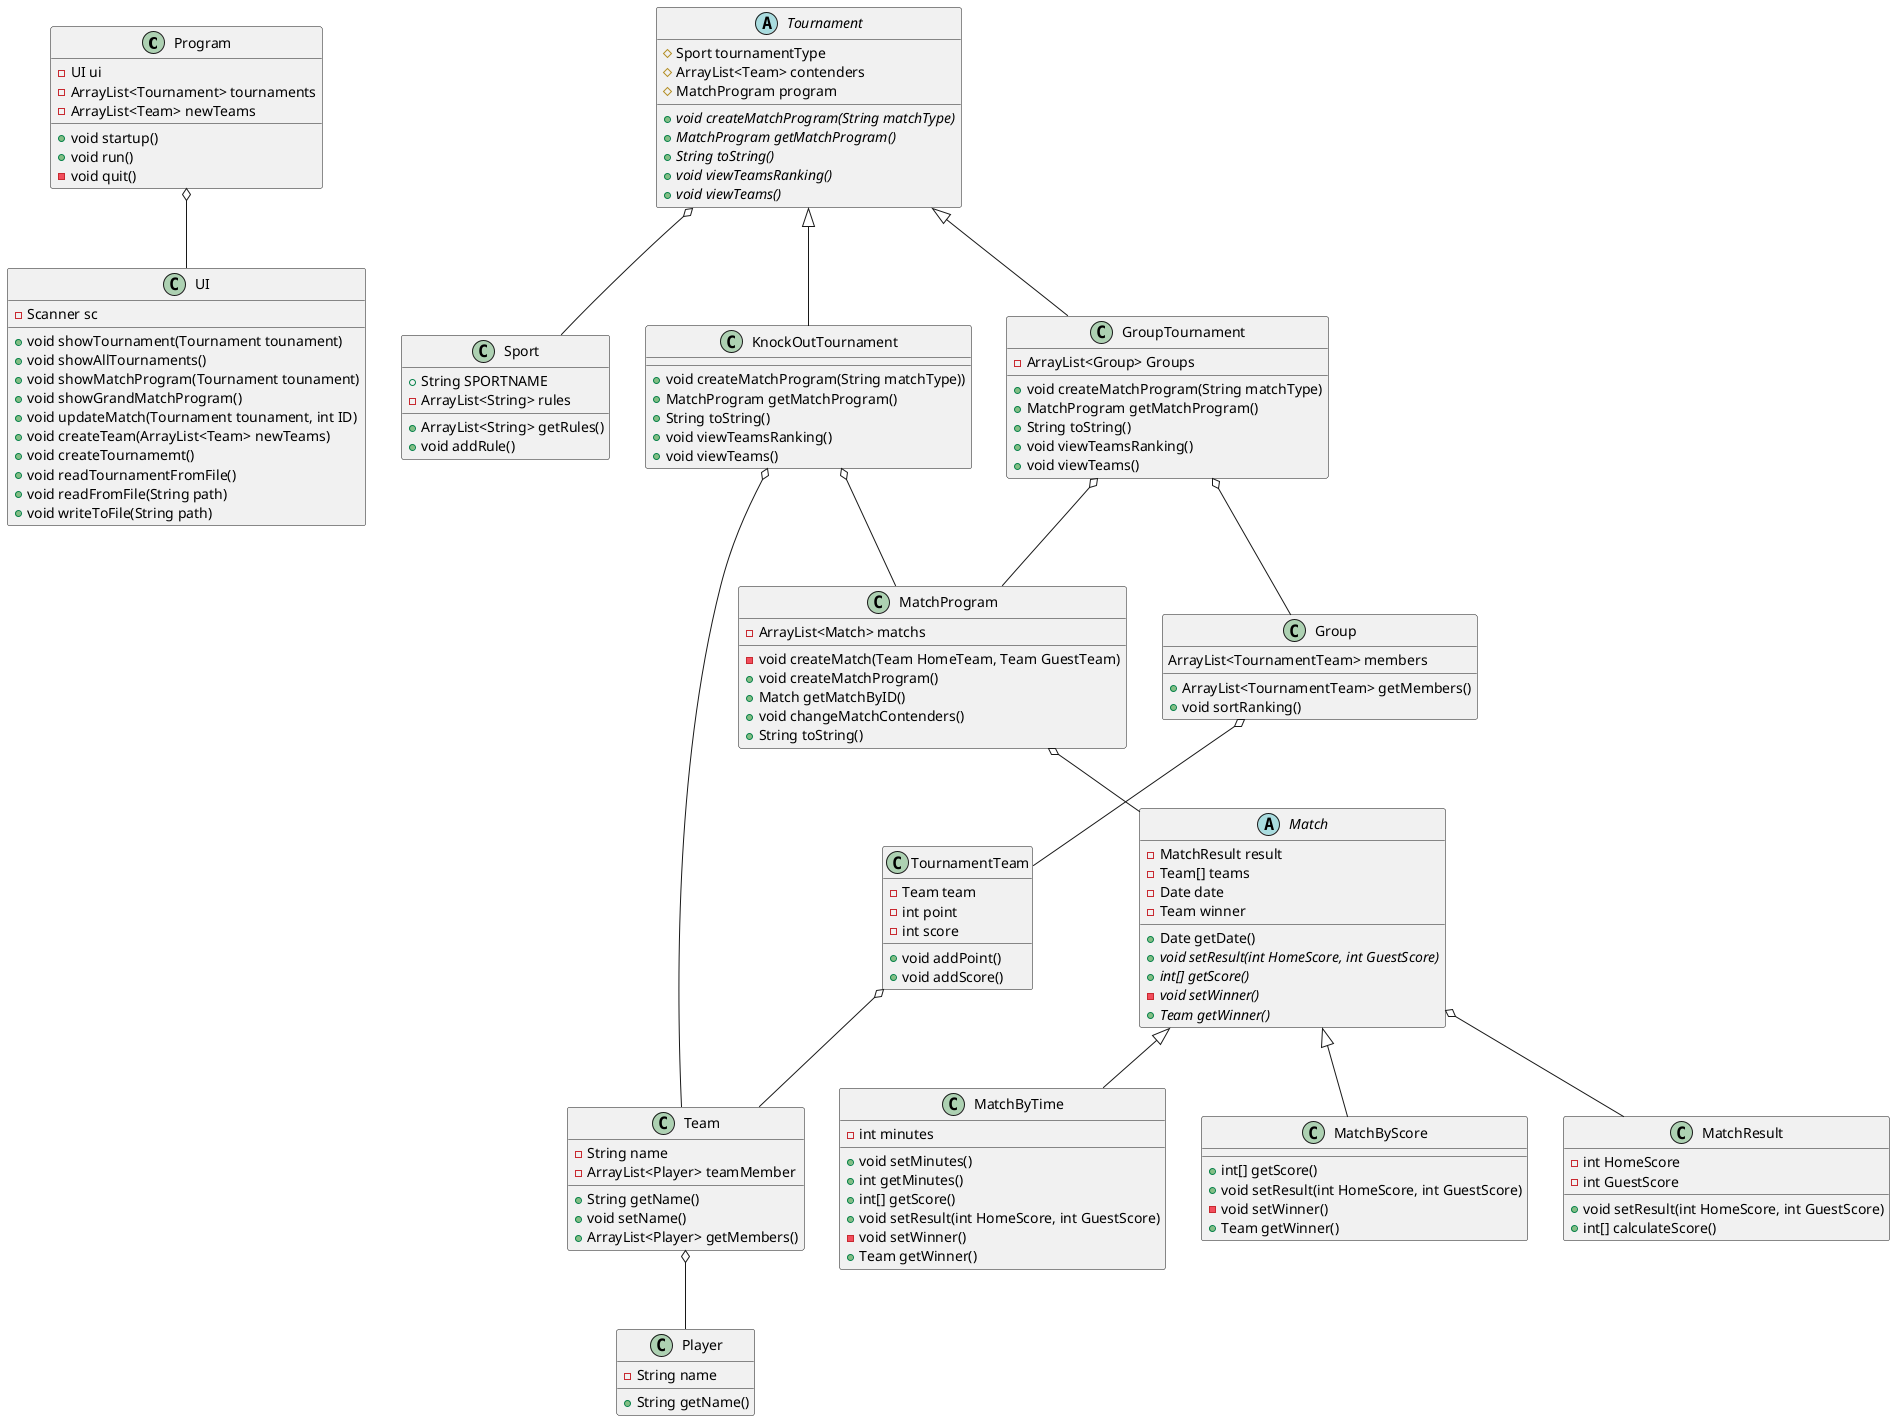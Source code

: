 @startuml

class Program {
    - UI ui
    - ArrayList<Tournament> tournaments
    - ArrayList<Team> newTeams
    + void startup()
    + void run()
    - void quit()
}


class UI{
    - Scanner sc
    + void showTournament(Tournament tounament)
    + void showAllTournaments()
    + void showMatchProgram(Tournament tounament)
    + void showGrandMatchProgram()
    + void updateMatch(Tournament tounament, int ID)
    + void createTeam(ArrayList<Team> newTeams)
    + void createTournamemt()
    + void readTournamentFromFile()
    + void readFromFile(String path)
    + void writeToFile(String path)
}



abstract class Tournament {
     # Sport tournamentType
     # ArrayList<Team> contenders
     # MatchProgram program

     + {abstract} void createMatchProgram(String matchType)
     + {abstract} MatchProgram getMatchProgram()
     + {abstract} String toString()
     + {abstract} void viewTeamsRanking()
     + {abstract} void viewTeams()
}
class Sport {
    + String SPORTNAME
    - ArrayList<String> rules

    + ArrayList<String> getRules()
    + void addRule()
}
class GroupTournament
{
    - ArrayList<Group> Groups

    + void createMatchProgram(String matchType)
    + MatchProgram getMatchProgram()
    + String toString()
    + void viewTeamsRanking()
    + void viewTeams()
}

class TournamentTeam {
    - Team team
    - int point
    - int score

    + void addPoint()
    + void addScore()
}

class Group {
    ArrayList<TournamentTeam> members

    + ArrayList<TournamentTeam> getMembers()
    + void sortRanking()
}

class KnockOutTournament
{

    + void createMatchProgram(String matchType))
    + MatchProgram getMatchProgram()
    + String toString()
    + void viewTeamsRanking()
    + void viewTeams()
}

class Team {
    - String name
    - ArrayList<Player> teamMember

    + String getName()
    + void setName()
    + ArrayList<Player> getMembers()
}
class Player {
    - String name

    + String getName()
}

class MatchProgram {
    - ArrayList<Match> matchs

    - void createMatch(Team HomeTeam, Team GuestTeam)
    + void createMatchProgram()
    + Match getMatchByID()
    + void changeMatchContenders()
    + String toString()
}

abstract class Match {
    - MatchResult result
    - Team[] teams
    - Date date
    - Team winner

    + Date getDate()
    + {abstract} void setResult(int HomeScore, int GuestScore)
    + {abstract} int[] getScore()
    - {abstract} void setWinner()
    + {abstract} Team getWinner()
}

class MatchByTime {
    - int minutes

    + void setMinutes()
    + int getMinutes()
    + int[] getScore()
    + void setResult(int HomeScore, int GuestScore)
    - void setWinner()
    + Team getWinner()
}

class MatchByScore {


    + int[] getScore()
    + void setResult(int HomeScore, int GuestScore)
    - void setWinner()
    + Team getWinner()
}

class MatchResult {
    - int HomeScore
    - int GuestScore

    + void setResult(int HomeScore, int GuestScore)
    + int[] calculateScore()
}


Team o-- Player
Match <|-- MatchByScore
Match <|-- MatchByTime

Tournament o-- Sport
Tournament <|-- KnockOutTournament
Tournament <|-- GroupTournament
Match o-- MatchResult
MatchProgram o-- Match
Group o-- TournamentTeam
GroupTournament o-- Group
TournamentTeam o-- Team
KnockOutTournament o-- Team

KnockOutTournament o-- MatchProgram
GroupTournament o-- MatchProgram

Program o-- UI

@enduml